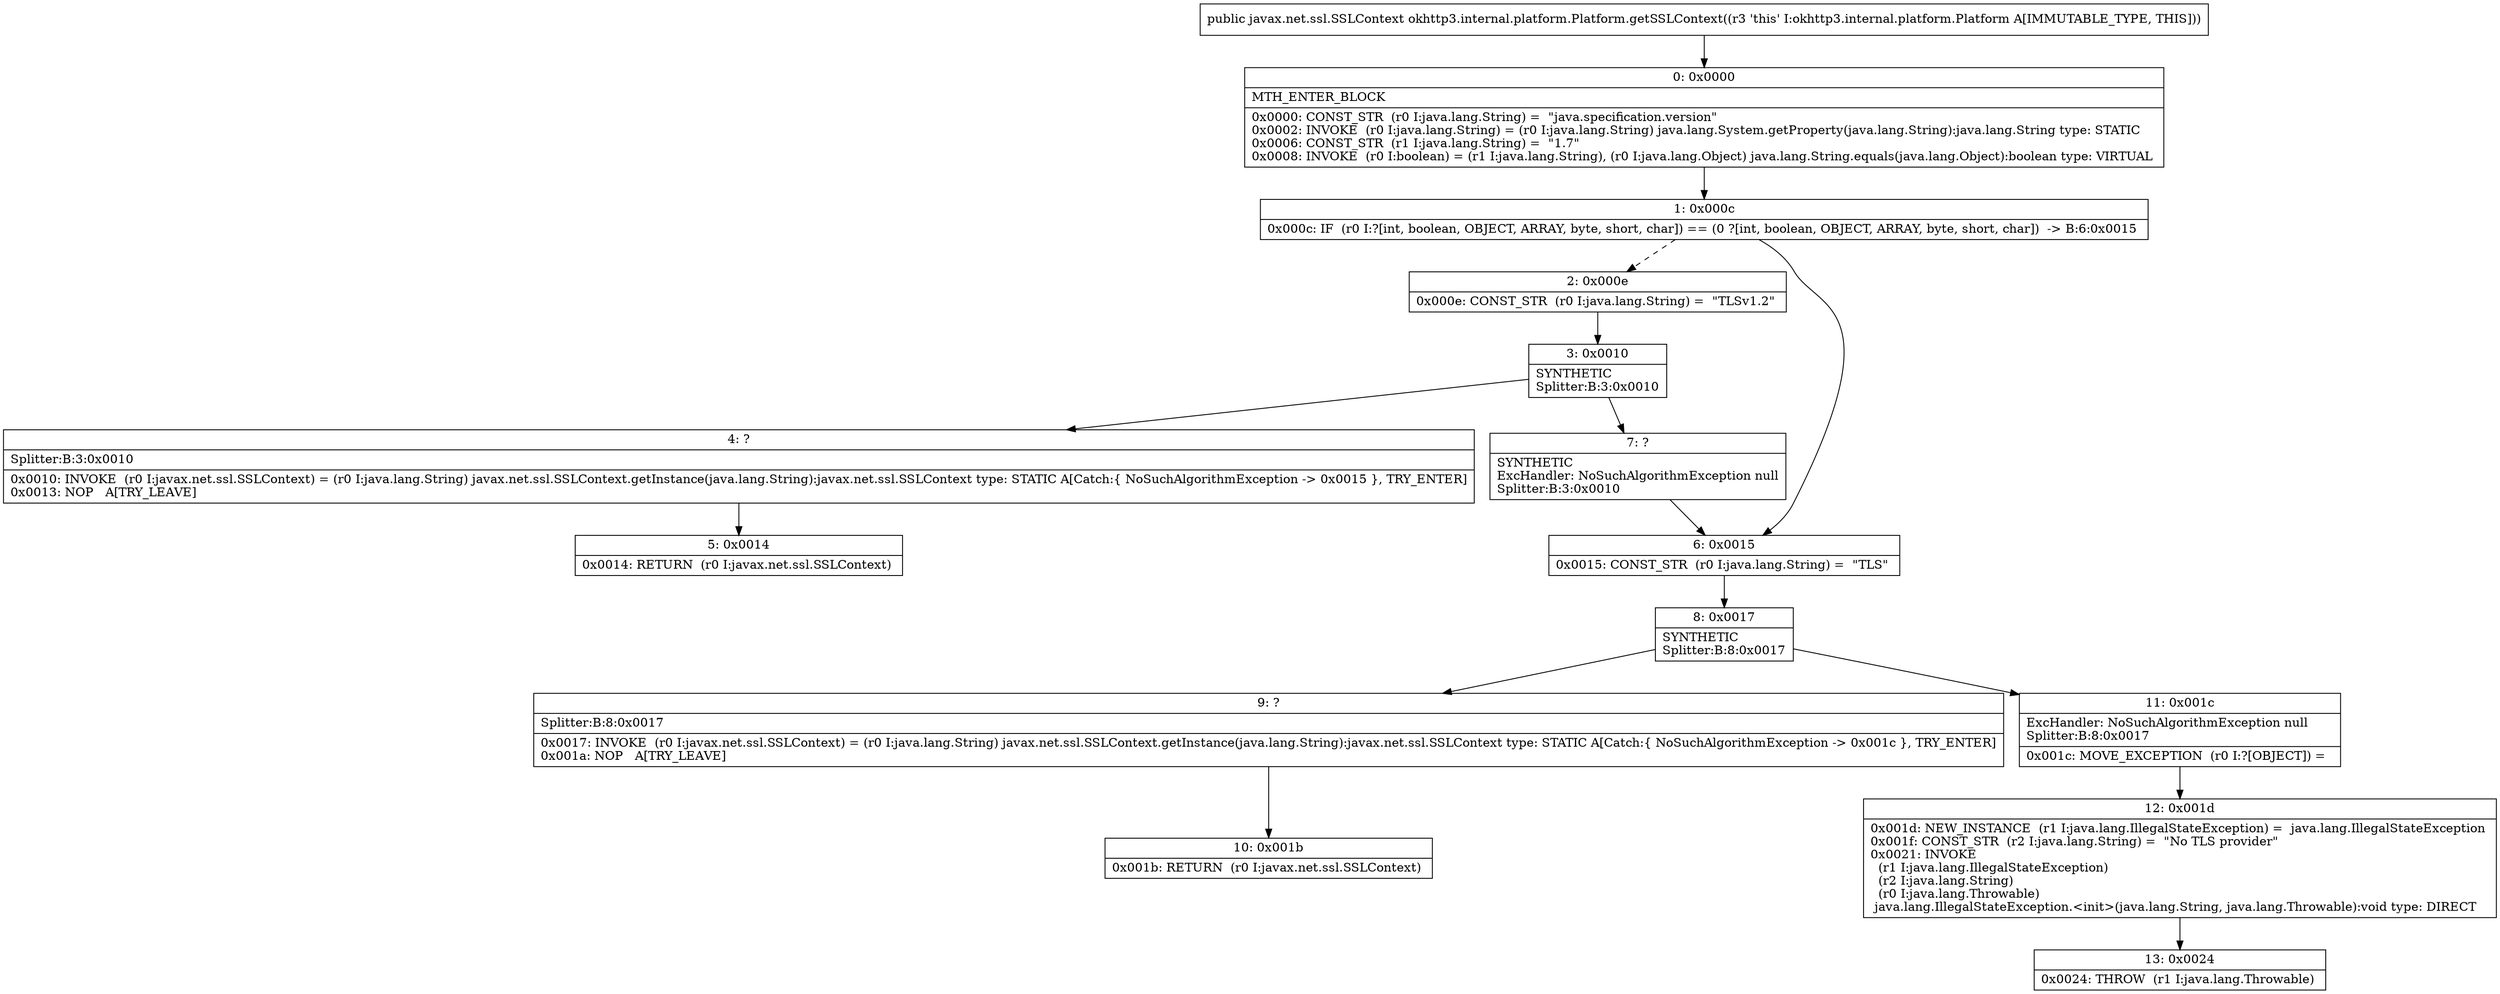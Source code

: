 digraph "CFG forokhttp3.internal.platform.Platform.getSSLContext()Ljavax\/net\/ssl\/SSLContext;" {
Node_0 [shape=record,label="{0\:\ 0x0000|MTH_ENTER_BLOCK\l|0x0000: CONST_STR  (r0 I:java.lang.String) =  \"java.specification.version\" \l0x0002: INVOKE  (r0 I:java.lang.String) = (r0 I:java.lang.String) java.lang.System.getProperty(java.lang.String):java.lang.String type: STATIC \l0x0006: CONST_STR  (r1 I:java.lang.String) =  \"1.7\" \l0x0008: INVOKE  (r0 I:boolean) = (r1 I:java.lang.String), (r0 I:java.lang.Object) java.lang.String.equals(java.lang.Object):boolean type: VIRTUAL \l}"];
Node_1 [shape=record,label="{1\:\ 0x000c|0x000c: IF  (r0 I:?[int, boolean, OBJECT, ARRAY, byte, short, char]) == (0 ?[int, boolean, OBJECT, ARRAY, byte, short, char])  \-\> B:6:0x0015 \l}"];
Node_2 [shape=record,label="{2\:\ 0x000e|0x000e: CONST_STR  (r0 I:java.lang.String) =  \"TLSv1.2\" \l}"];
Node_3 [shape=record,label="{3\:\ 0x0010|SYNTHETIC\lSplitter:B:3:0x0010\l}"];
Node_4 [shape=record,label="{4\:\ ?|Splitter:B:3:0x0010\l|0x0010: INVOKE  (r0 I:javax.net.ssl.SSLContext) = (r0 I:java.lang.String) javax.net.ssl.SSLContext.getInstance(java.lang.String):javax.net.ssl.SSLContext type: STATIC A[Catch:\{ NoSuchAlgorithmException \-\> 0x0015 \}, TRY_ENTER]\l0x0013: NOP   A[TRY_LEAVE]\l}"];
Node_5 [shape=record,label="{5\:\ 0x0014|0x0014: RETURN  (r0 I:javax.net.ssl.SSLContext) \l}"];
Node_6 [shape=record,label="{6\:\ 0x0015|0x0015: CONST_STR  (r0 I:java.lang.String) =  \"TLS\" \l}"];
Node_7 [shape=record,label="{7\:\ ?|SYNTHETIC\lExcHandler: NoSuchAlgorithmException null\lSplitter:B:3:0x0010\l}"];
Node_8 [shape=record,label="{8\:\ 0x0017|SYNTHETIC\lSplitter:B:8:0x0017\l}"];
Node_9 [shape=record,label="{9\:\ ?|Splitter:B:8:0x0017\l|0x0017: INVOKE  (r0 I:javax.net.ssl.SSLContext) = (r0 I:java.lang.String) javax.net.ssl.SSLContext.getInstance(java.lang.String):javax.net.ssl.SSLContext type: STATIC A[Catch:\{ NoSuchAlgorithmException \-\> 0x001c \}, TRY_ENTER]\l0x001a: NOP   A[TRY_LEAVE]\l}"];
Node_10 [shape=record,label="{10\:\ 0x001b|0x001b: RETURN  (r0 I:javax.net.ssl.SSLContext) \l}"];
Node_11 [shape=record,label="{11\:\ 0x001c|ExcHandler: NoSuchAlgorithmException null\lSplitter:B:8:0x0017\l|0x001c: MOVE_EXCEPTION  (r0 I:?[OBJECT]) =  \l}"];
Node_12 [shape=record,label="{12\:\ 0x001d|0x001d: NEW_INSTANCE  (r1 I:java.lang.IllegalStateException) =  java.lang.IllegalStateException \l0x001f: CONST_STR  (r2 I:java.lang.String) =  \"No TLS provider\" \l0x0021: INVOKE  \l  (r1 I:java.lang.IllegalStateException)\l  (r2 I:java.lang.String)\l  (r0 I:java.lang.Throwable)\l java.lang.IllegalStateException.\<init\>(java.lang.String, java.lang.Throwable):void type: DIRECT \l}"];
Node_13 [shape=record,label="{13\:\ 0x0024|0x0024: THROW  (r1 I:java.lang.Throwable) \l}"];
MethodNode[shape=record,label="{public javax.net.ssl.SSLContext okhttp3.internal.platform.Platform.getSSLContext((r3 'this' I:okhttp3.internal.platform.Platform A[IMMUTABLE_TYPE, THIS])) }"];
MethodNode -> Node_0;
Node_0 -> Node_1;
Node_1 -> Node_2[style=dashed];
Node_1 -> Node_6;
Node_2 -> Node_3;
Node_3 -> Node_4;
Node_3 -> Node_7;
Node_4 -> Node_5;
Node_6 -> Node_8;
Node_7 -> Node_6;
Node_8 -> Node_9;
Node_8 -> Node_11;
Node_9 -> Node_10;
Node_11 -> Node_12;
Node_12 -> Node_13;
}

